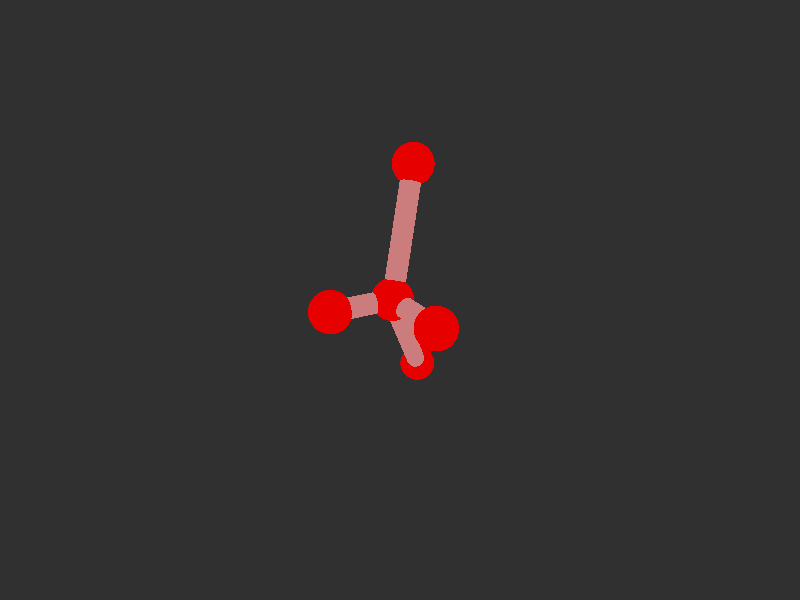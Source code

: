 #version 3.7; 
    global_settings { assumed_gamma 1.0 }
    

    camera {
    location  <20, 20, 20>
    right     x*image_width/image_height
    look_at   <0, 0, 0>
    angle 58
    }

    background { color rgb<1,1,1>*0.03 }


    light_source { <-20, 30, -25> color red 0.6 green 0.6 blue 0.6 }
    light_source { < 20, 30, -25> color red 0.6 green 0.6 blue 0.6 }
    
    #declare m = 1;
    union {

    union {
    sphere { m*<0.8789669359686452,0.6618541289001659,0.3855713351866359>, 1 }        
    sphere {  m*<1.1224212066571508,0.718354203356044,3.375140527437469>, 1 }
    sphere {  m*<3.6156683957196867,0.7183542033560438,-0.8421416810531492>, 1 }
    sphere {  m*<-2.4478993903070814,5.765604668985423,-1.5814803666391863>, 1}
    sphere { m*<-3.8584800447536787,-7.687099221914808,-2.4148422593244163>, 1 }    

        pigment { color rgb<0.8,0,0>  }
    finish { ambient 0.1 diffuse 0.7 phong 1 }
    }    
    union {
    cylinder { m*<1.1224212066571508,0.718354203356044,3.375140527437469>, <0.8789669359686452,0.6618541289001659,0.3855713351866359>, 0.5 }
    cylinder { m*<3.6156683957196867,0.7183542033560438,-0.8421416810531492>, <0.8789669359686452,0.6618541289001659,0.3855713351866359>, 0.5}
    cylinder { m*<-2.4478993903070814,5.765604668985423,-1.5814803666391863>, <0.8789669359686452,0.6618541289001659,0.3855713351866359>, 0.5 }
    cylinder {  m*<-3.8584800447536787,-7.687099221914808,-2.4148422593244163>, <0.8789669359686452,0.6618541289001659,0.3855713351866359>, 0.5}

    pigment { color rgb<0.6,.2,.2>  }
    finish { ambient 0.1 diffuse 0.7 phong 1 }    
    }
    
    // rotate <0, 0, 0>
    }
    #version 3.7; 
    global_settings { assumed_gamma 1.0 }
    

    camera {
    location  <20, 20, 20>
    right     x*image_width/image_height
    look_at   <0, 0, 0>
    angle 58
    }

    background { color rgb<1,1,1>*0.03 }


    light_source { <-20, 30, -25> color red 0.6 green 0.6 blue 0.6 }
    light_source { < 20, 30, -25> color red 0.6 green 0.6 blue 0.6 }
    
    #declare m = 1;
    union {

    union {
    sphere { m*<0.8789669359686452,0.6618541289001659,0.3855713351866359>, 1 }        
    sphere {  m*<1.1224212066571508,0.718354203356044,3.375140527437469>, 1 }
    sphere {  m*<3.6156683957196867,0.7183542033560438,-0.8421416810531492>, 1 }
    sphere {  m*<-2.4478993903070814,5.765604668985423,-1.5814803666391863>, 1}
    sphere { m*<-3.8584800447536787,-7.687099221914808,-2.4148422593244163>, 1 }    

        pigment { color rgb<0.8,0,0>  }
    finish { ambient 0.1 diffuse 0.7 phong 1 }
    }    
    union {
    cylinder { m*<1.1224212066571508,0.718354203356044,3.375140527437469>, <0.8789669359686452,0.6618541289001659,0.3855713351866359>, 0.5 }
    cylinder { m*<3.6156683957196867,0.7183542033560438,-0.8421416810531492>, <0.8789669359686452,0.6618541289001659,0.3855713351866359>, 0.5}
    cylinder { m*<-2.4478993903070814,5.765604668985423,-1.5814803666391863>, <0.8789669359686452,0.6618541289001659,0.3855713351866359>, 0.5 }
    cylinder {  m*<-3.8584800447536787,-7.687099221914808,-2.4148422593244163>, <0.8789669359686452,0.6618541289001659,0.3855713351866359>, 0.5}

    pigment { color rgb<0.6,.2,.2>  }
    finish { ambient 0.1 diffuse 0.7 phong 1 }    
    }
    
    // rotate <0, 0, 0>
    }
    